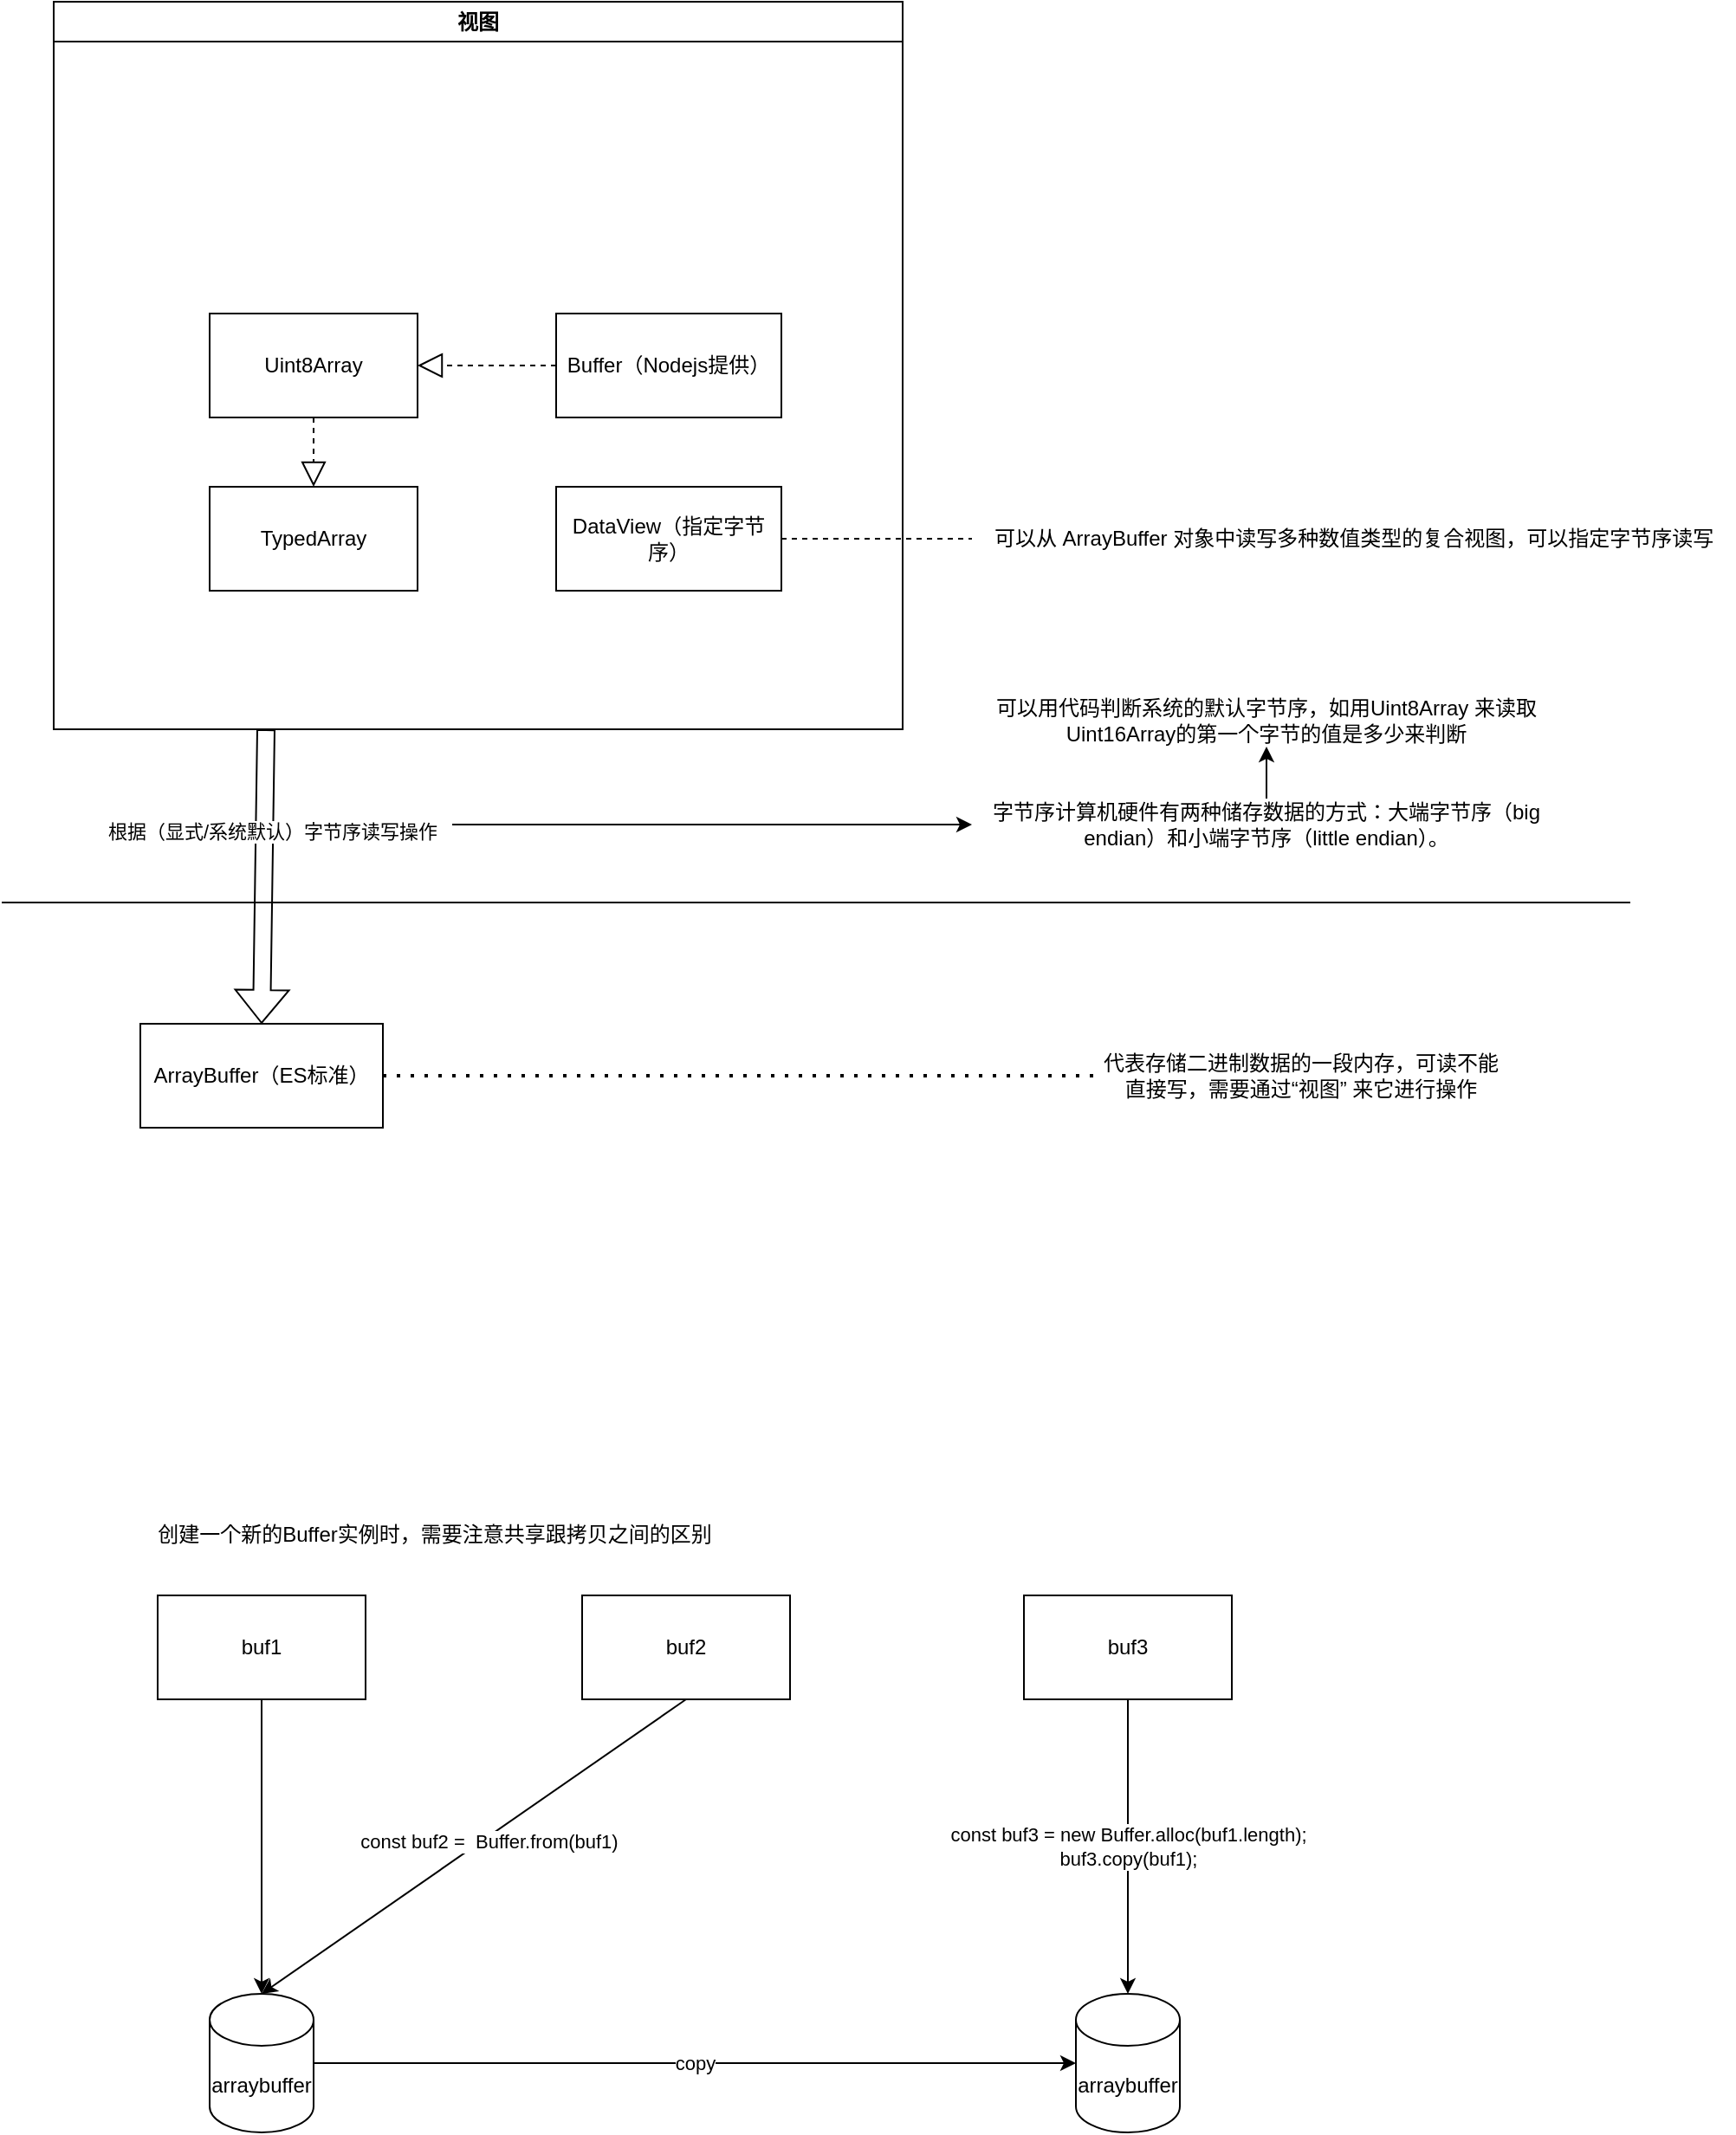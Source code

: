 <mxfile version="21.0.2" type="github">
  <diagram name="第 1 页" id="mjhyNosL_M_Hfxu1aokt">
    <mxGraphModel dx="1644" dy="2632" grid="1" gridSize="10" guides="1" tooltips="1" connect="1" arrows="1" fold="1" page="1" pageScale="1" pageWidth="690" pageHeight="2000" math="0" shadow="0">
      <root>
        <mxCell id="0" />
        <mxCell id="1" parent="0" />
        <mxCell id="VEVb_EyQW8ueSsU06ZdD-1" value="ArrayBuffer（ES标准）" style="rounded=0;whiteSpace=wrap;html=1;" parent="1" vertex="1">
          <mxGeometry x="-600" y="-1340" width="140" height="60" as="geometry" />
        </mxCell>
        <mxCell id="VEVb_EyQW8ueSsU06ZdD-2" value="代表存储二进制数据的一段内存，可读不能直接写，需要通过“视图” 来它进行操作" style="text;html=1;strokeColor=none;fillColor=none;align=center;verticalAlign=middle;whiteSpace=wrap;rounded=0;" parent="1" vertex="1">
          <mxGeometry x="-50" y="-1325" width="240" height="30" as="geometry" />
        </mxCell>
        <mxCell id="VEVb_EyQW8ueSsU06ZdD-3" value="" style="endArrow=none;dashed=1;html=1;dashPattern=1 3;strokeWidth=2;rounded=0;entryX=0;entryY=0.5;entryDx=0;entryDy=0;exitX=1;exitY=0.5;exitDx=0;exitDy=0;" parent="1" source="VEVb_EyQW8ueSsU06ZdD-1" target="VEVb_EyQW8ueSsU06ZdD-2" edge="1">
          <mxGeometry width="50" height="50" relative="1" as="geometry">
            <mxPoint x="-440" y="-1300" as="sourcePoint" />
            <mxPoint x="-300" y="-1520" as="targetPoint" />
          </mxGeometry>
        </mxCell>
        <mxCell id="VEVb_EyQW8ueSsU06ZdD-4" value="视图" style="swimlane;whiteSpace=wrap;html=1;" parent="1" vertex="1">
          <mxGeometry x="-650" y="-1930" width="490" height="420" as="geometry" />
        </mxCell>
        <mxCell id="VEVb_EyQW8ueSsU06ZdD-11" value="TypedArray" style="rounded=0;whiteSpace=wrap;html=1;" parent="VEVb_EyQW8ueSsU06ZdD-4" vertex="1">
          <mxGeometry x="90" y="280" width="120" height="60" as="geometry" />
        </mxCell>
        <mxCell id="VEVb_EyQW8ueSsU06ZdD-12" value="Uint8Array" style="rounded=0;whiteSpace=wrap;html=1;" parent="VEVb_EyQW8ueSsU06ZdD-4" vertex="1">
          <mxGeometry x="90" y="180" width="120" height="60" as="geometry" />
        </mxCell>
        <mxCell id="VEVb_EyQW8ueSsU06ZdD-13" value="Buffer（Nodejs提供）" style="rounded=0;whiteSpace=wrap;html=1;" parent="VEVb_EyQW8ueSsU06ZdD-4" vertex="1">
          <mxGeometry x="290" y="180" width="130" height="60" as="geometry" />
        </mxCell>
        <mxCell id="VEVb_EyQW8ueSsU06ZdD-15" value="" style="endArrow=block;dashed=1;endFill=0;endSize=12;html=1;rounded=0;exitX=0.5;exitY=1;exitDx=0;exitDy=0;entryX=0.5;entryY=0;entryDx=0;entryDy=0;" parent="VEVb_EyQW8ueSsU06ZdD-4" source="VEVb_EyQW8ueSsU06ZdD-12" target="VEVb_EyQW8ueSsU06ZdD-11" edge="1">
          <mxGeometry width="160" relative="1" as="geometry">
            <mxPoint x="250" y="330" as="sourcePoint" />
            <mxPoint x="410" y="330" as="targetPoint" />
          </mxGeometry>
        </mxCell>
        <mxCell id="VEVb_EyQW8ueSsU06ZdD-16" value="" style="endArrow=block;dashed=1;endFill=0;endSize=12;html=1;rounded=0;exitX=0;exitY=0.5;exitDx=0;exitDy=0;entryX=1;entryY=0.5;entryDx=0;entryDy=0;" parent="VEVb_EyQW8ueSsU06ZdD-4" source="VEVb_EyQW8ueSsU06ZdD-13" target="VEVb_EyQW8ueSsU06ZdD-12" edge="1">
          <mxGeometry width="160" relative="1" as="geometry">
            <mxPoint x="250" y="330" as="sourcePoint" />
            <mxPoint x="410" y="330" as="targetPoint" />
          </mxGeometry>
        </mxCell>
        <mxCell id="VEVb_EyQW8ueSsU06ZdD-17" value="DataView（指定字节序）" style="whiteSpace=wrap;html=1;" parent="VEVb_EyQW8ueSsU06ZdD-4" vertex="1">
          <mxGeometry x="290" y="280" width="130" height="60" as="geometry" />
        </mxCell>
        <mxCell id="VEVb_EyQW8ueSsU06ZdD-5" value="" style="endArrow=none;html=1;rounded=0;" parent="1" edge="1">
          <mxGeometry width="50" height="50" relative="1" as="geometry">
            <mxPoint x="-680" y="-1410" as="sourcePoint" />
            <mxPoint x="260" y="-1410" as="targetPoint" />
          </mxGeometry>
        </mxCell>
        <mxCell id="VEVb_EyQW8ueSsU06ZdD-8" value="" style="shape=flexArrow;endArrow=classic;html=1;rounded=0;entryX=0.5;entryY=0;entryDx=0;entryDy=0;exitX=0.25;exitY=1;exitDx=0;exitDy=0;" parent="1" source="VEVb_EyQW8ueSsU06ZdD-4" target="VEVb_EyQW8ueSsU06ZdD-1" edge="1">
          <mxGeometry width="50" height="50" relative="1" as="geometry">
            <mxPoint x="-510" y="-1520" as="sourcePoint" />
            <mxPoint x="-260" y="-1390" as="targetPoint" />
          </mxGeometry>
        </mxCell>
        <mxCell id="VEVb_EyQW8ueSsU06ZdD-9" value="根据（显式/系统默认）字节序读写操作" style="edgeLabel;html=1;align=center;verticalAlign=middle;resizable=0;points=[];" parent="VEVb_EyQW8ueSsU06ZdD-8" vertex="1" connectable="0">
          <mxGeometry x="-0.314" y="4" relative="1" as="geometry">
            <mxPoint as="offset" />
          </mxGeometry>
        </mxCell>
        <mxCell id="VEVb_EyQW8ueSsU06ZdD-22" value="可以从 ArrayBuffer 对象中读写多种数值类型的复合视图，可以指定字节序读写" style="text;html=1;align=center;verticalAlign=middle;resizable=0;points=[];autosize=1;strokeColor=none;fillColor=none;" parent="1" vertex="1">
          <mxGeometry x="-120" y="-1635" width="440" height="30" as="geometry" />
        </mxCell>
        <mxCell id="VEVb_EyQW8ueSsU06ZdD-23" value="" style="edgeStyle=orthogonalEdgeStyle;rounded=0;orthogonalLoop=1;jettySize=auto;html=1;dashed=1;startArrow=none;startFill=0;endArrow=none;endFill=0;" parent="1" source="VEVb_EyQW8ueSsU06ZdD-17" target="VEVb_EyQW8ueSsU06ZdD-22" edge="1">
          <mxGeometry relative="1" as="geometry" />
        </mxCell>
        <mxCell id="VEVb_EyQW8ueSsU06ZdD-24" value="buf1" style="whiteSpace=wrap;html=1;" parent="1" vertex="1">
          <mxGeometry x="-590" y="-1010" width="120" height="60" as="geometry" />
        </mxCell>
        <mxCell id="VEVb_EyQW8ueSsU06ZdD-26" value="buf2" style="whiteSpace=wrap;html=1;" parent="1" vertex="1">
          <mxGeometry x="-345" y="-1010" width="120" height="60" as="geometry" />
        </mxCell>
        <mxCell id="VEVb_EyQW8ueSsU06ZdD-27" value="buf3" style="whiteSpace=wrap;html=1;" parent="1" vertex="1">
          <mxGeometry x="-90" y="-1010" width="120" height="60" as="geometry" />
        </mxCell>
        <mxCell id="VEVb_EyQW8ueSsU06ZdD-28" value="arraybuffer" style="shape=cylinder3;whiteSpace=wrap;html=1;boundedLbl=1;backgroundOutline=1;size=15;" parent="1" vertex="1">
          <mxGeometry x="-560" y="-780" width="60" height="80" as="geometry" />
        </mxCell>
        <mxCell id="VEVb_EyQW8ueSsU06ZdD-29" value="" style="endArrow=classic;html=1;rounded=0;exitX=0.5;exitY=1;exitDx=0;exitDy=0;entryX=0.5;entryY=0;entryDx=0;entryDy=0;entryPerimeter=0;" parent="1" source="VEVb_EyQW8ueSsU06ZdD-24" target="VEVb_EyQW8ueSsU06ZdD-28" edge="1">
          <mxGeometry width="50" height="50" relative="1" as="geometry">
            <mxPoint x="-260" y="-790" as="sourcePoint" />
            <mxPoint x="-210" y="-840" as="targetPoint" />
          </mxGeometry>
        </mxCell>
        <mxCell id="VEVb_EyQW8ueSsU06ZdD-31" value="" style="endArrow=classic;html=1;rounded=0;exitX=0.5;exitY=1;exitDx=0;exitDy=0;" parent="1" source="VEVb_EyQW8ueSsU06ZdD-26" edge="1">
          <mxGeometry width="50" height="50" relative="1" as="geometry">
            <mxPoint x="-260" y="-790" as="sourcePoint" />
            <mxPoint x="-530" y="-780" as="targetPoint" />
          </mxGeometry>
        </mxCell>
        <mxCell id="VEVb_EyQW8ueSsU06ZdD-32" value="const buf2 =&amp;nbsp; Buffer.from(buf1)" style="edgeLabel;html=1;align=center;verticalAlign=middle;resizable=0;points=[];" parent="VEVb_EyQW8ueSsU06ZdD-31" vertex="1" connectable="0">
          <mxGeometry x="-0.062" y="2" relative="1" as="geometry">
            <mxPoint as="offset" />
          </mxGeometry>
        </mxCell>
        <mxCell id="VEVb_EyQW8ueSsU06ZdD-33" value="arraybuffer" style="shape=cylinder3;whiteSpace=wrap;html=1;boundedLbl=1;backgroundOutline=1;size=15;" parent="1" vertex="1">
          <mxGeometry x="-60" y="-780" width="60" height="80" as="geometry" />
        </mxCell>
        <mxCell id="VEVb_EyQW8ueSsU06ZdD-34" value="copy" style="endArrow=classic;html=1;rounded=0;exitX=1;exitY=0.5;exitDx=0;exitDy=0;exitPerimeter=0;entryX=0;entryY=0.5;entryDx=0;entryDy=0;entryPerimeter=0;" parent="1" source="VEVb_EyQW8ueSsU06ZdD-28" target="VEVb_EyQW8ueSsU06ZdD-33" edge="1">
          <mxGeometry width="50" height="50" relative="1" as="geometry">
            <mxPoint x="-260" y="-790" as="sourcePoint" />
            <mxPoint x="-210" y="-840" as="targetPoint" />
          </mxGeometry>
        </mxCell>
        <mxCell id="VEVb_EyQW8ueSsU06ZdD-36" value="const buf3 = new Buffer.alloc(buf1.length); &lt;br&gt;buf3.copy(buf1);" style="endArrow=classic;html=1;rounded=0;entryX=0.5;entryY=0;entryDx=0;entryDy=0;entryPerimeter=0;exitX=0.5;exitY=1;exitDx=0;exitDy=0;" parent="1" source="VEVb_EyQW8ueSsU06ZdD-27" target="VEVb_EyQW8ueSsU06ZdD-33" edge="1">
          <mxGeometry width="50" height="50" relative="1" as="geometry">
            <mxPoint x="-260" y="-790" as="sourcePoint" />
            <mxPoint x="-210" y="-840" as="targetPoint" />
          </mxGeometry>
        </mxCell>
        <mxCell id="VEVb_EyQW8ueSsU06ZdD-37" value="创建一个新的Buffer实例时，需要注意共享跟拷贝之间的区别" style="text;html=1;strokeColor=none;fillColor=none;align=center;verticalAlign=middle;whiteSpace=wrap;rounded=0;" parent="1" vertex="1">
          <mxGeometry x="-630" y="-1060" width="400" height="30" as="geometry" />
        </mxCell>
        <mxCell id="Os1HGULcK5lBYgt0bCTE-7" value="" style="edgeStyle=orthogonalEdgeStyle;rounded=0;orthogonalLoop=1;jettySize=auto;html=1;" edge="1" parent="1" source="Os1HGULcK5lBYgt0bCTE-1" target="Os1HGULcK5lBYgt0bCTE-6">
          <mxGeometry relative="1" as="geometry" />
        </mxCell>
        <mxCell id="Os1HGULcK5lBYgt0bCTE-1" value="字节序计算机硬件有两种储存数据的方式：大端字节序（big endian）和小端字节序（little endian）。" style="text;html=1;strokeColor=none;fillColor=none;align=center;verticalAlign=middle;whiteSpace=wrap;rounded=0;" vertex="1" parent="1">
          <mxGeometry x="-120" y="-1470" width="340" height="30" as="geometry" />
        </mxCell>
        <mxCell id="Os1HGULcK5lBYgt0bCTE-2" value="" style="endArrow=classic;html=1;rounded=0;entryX=0;entryY=0.5;entryDx=0;entryDy=0;" edge="1" parent="1" target="Os1HGULcK5lBYgt0bCTE-1">
          <mxGeometry width="50" height="50" relative="1" as="geometry">
            <mxPoint x="-420" y="-1455" as="sourcePoint" />
            <mxPoint x="-210" y="-1630" as="targetPoint" />
          </mxGeometry>
        </mxCell>
        <mxCell id="Os1HGULcK5lBYgt0bCTE-6" value="可以用代码判断系统的默认字节序，如用Uint8Array 来读取 Uint16Array的第一个字节的值是多少来判断" style="text;html=1;strokeColor=none;fillColor=none;align=center;verticalAlign=middle;whiteSpace=wrap;rounded=0;" vertex="1" parent="1">
          <mxGeometry x="-120" y="-1530" width="340" height="30" as="geometry" />
        </mxCell>
      </root>
    </mxGraphModel>
  </diagram>
</mxfile>
